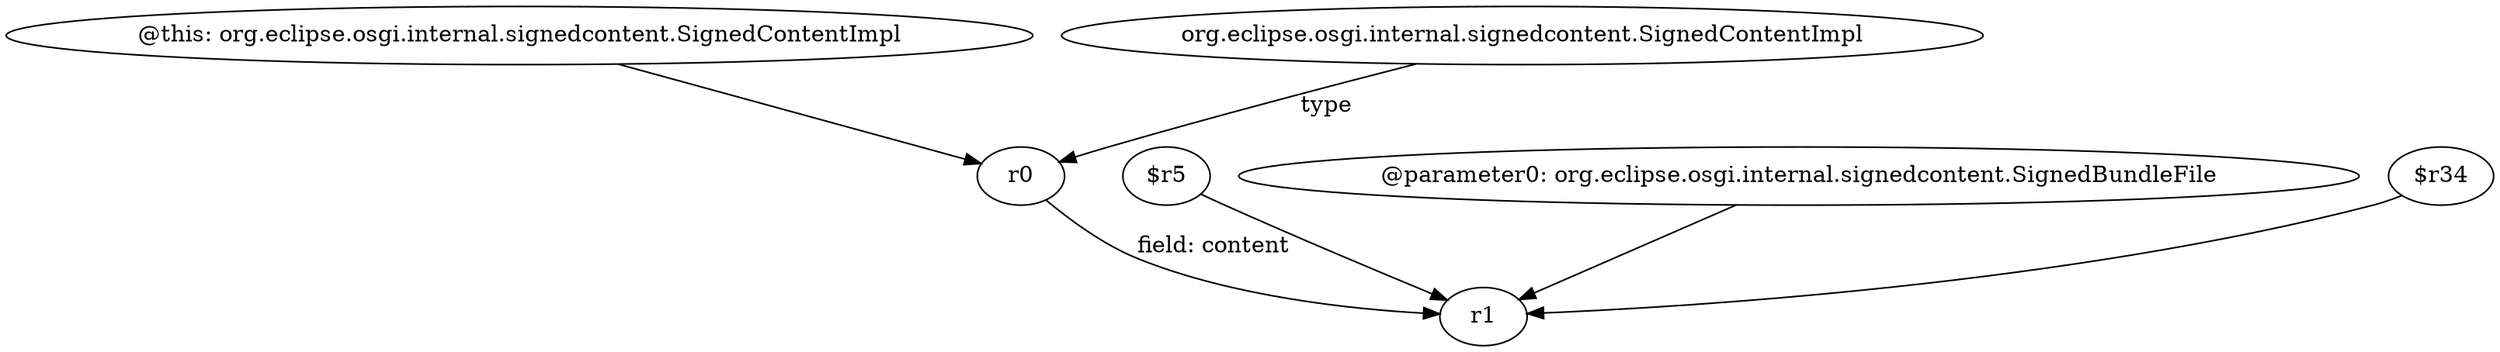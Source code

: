 digraph g {
0[label="@this: org.eclipse.osgi.internal.signedcontent.SignedContentImpl"]
1[label="r0"]
0->1[label=""]
2[label="$r5"]
3[label="r1"]
2->3[label=""]
1->3[label="field: content"]
4[label="@parameter0: org.eclipse.osgi.internal.signedcontent.SignedBundleFile"]
4->3[label=""]
5[label="org.eclipse.osgi.internal.signedcontent.SignedContentImpl"]
5->1[label="type"]
6[label="$r34"]
6->3[label=""]
}